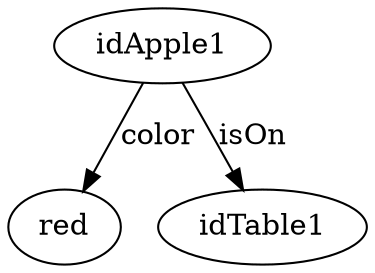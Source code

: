 digraph {
idApple1;
red;
idTable1;

idApple1 -> red [label=color];
idApple1 -> idTable1 [label=isOn];
}